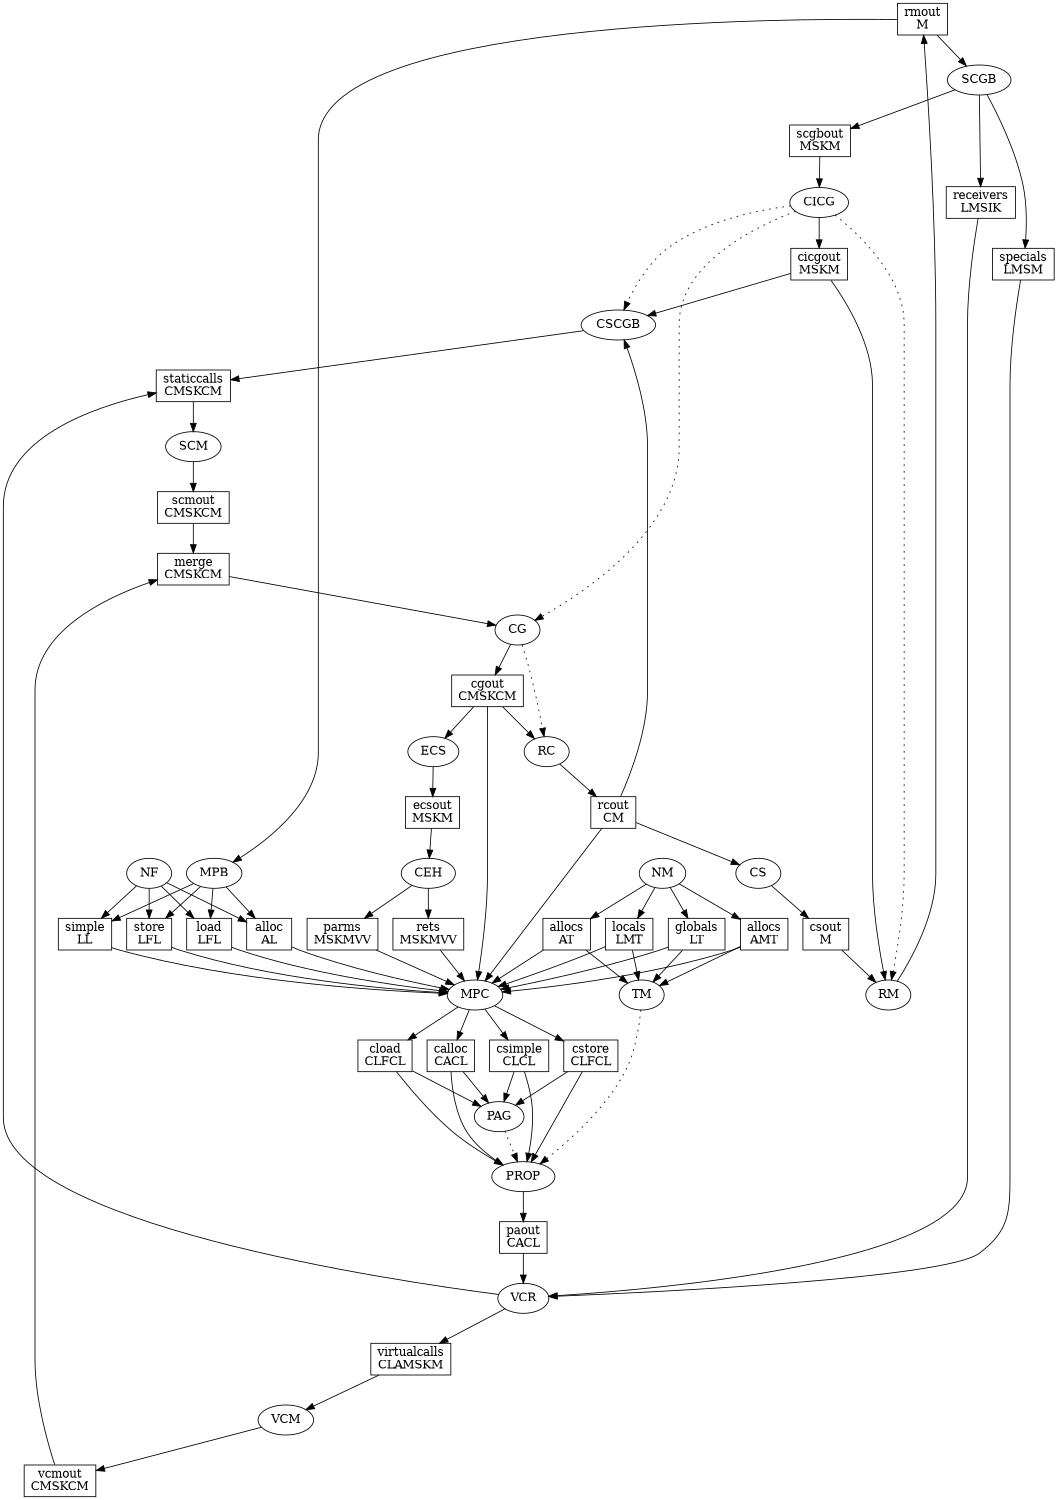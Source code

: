 digraph overview {
    size="7.5,10";
    mclimit=100.0;
    nslimit=100.0;
    node [shape=box];


    rmout [label="rmout\nM"];
    scgbout [label="scgbout\nMSKM"];
    receivers [label="receivers\nLMSIK"];
    specials [label="specials\nLMSM"];
    cicgout [label="cicgout\nMSKM"];

    staticcalls [label="staticcalls\nCMSKCM"];
    scmout [label="scmout\nCMSKCM"];
    cgout [label="cgout\nCMSKCM"];
    ecsout [label="ecsout\nMSKM"];
    rcout [label="rcout\nCM"];
    csout [label="csout\nM"];
    parms [label="parms\nMSKMVV"];
    rets [label="rets\nMSKMVV"];

    merge [label="merge\nCMSKCM"];

    locals [label="locals\nLMT"];
    globals [label="globals\nLT"];
    localallocs [label="allocs\nAMT"];
    globalallocs [label="allocs\nAT"];

    simple [label="simple\nLL"];
    store [label="store\nLFL"];
    load [label="load\nLFL"];
    alloc [label="alloc\nAL"];

    csimple [label="csimple\nCLCL"];
    cstore [label="cstore\nCLFCL"];
    cload [label="cload\nCLFCL"];
    calloc [label="calloc\nCACL"];

    paout [label="paout\nCACL"];

    virtualcalls [label="virtualcalls\nCLAMSKM"];

    vcmout [label="vcmout\nCMSKCM"];

    node [shape=ellipse];

    NM -> locals;
    NM -> globals;
    NM -> localallocs;
    NM -> globalallocs;

    scgbout -> CICG -> cicgout;
    cicgout -> RM -> rmout;
    CICG -> RM [style=dotted];

    rmout -> SCGB -> scgbout;
    SCGB -> receivers;
    SCGB -> specials;

    scmout -> merge;
    vcmout -> merge;
    merge -> CG -> cgout;
    CICG -> CG [style=dotted];

    cgout -> RC -> rcout;
    CG -> RC [style=dotted];

    rcout -> CS -> csout;
    csout -> RM;

    rcout -> CSCGB -> staticcalls;
    cicgout -> CSCGB;
    CICG -> CSCGB [style=dotted];

    rmout -> MPB;
    MPB -> simple;
    MPB -> store;
    MPB -> load;
    MPB -> alloc;

    simple -> MPC;
    store -> MPC;
    load -> MPC;
    alloc -> MPC;
    locals -> MPC;
    globals -> MPC;
    localallocs -> MPC;
    globalallocs -> MPC;
    rcout -> MPC;
    parms -> MPC;
    rets -> MPC;
    cgout -> MPC;
    MPC -> csimple;
    MPC -> cstore;
    MPC -> cload;
    MPC -> calloc;

    csimple -> PAG;
    cload -> PAG;
    cstore -> PAG;
    calloc -> PAG;

    csimple -> PROP;
    cload -> PROP;
    cstore -> PROP;
    calloc -> PROP;
    PROP -> paout;
    PAG -> PROP [style=dotted];

    receivers -> VCR;
    specials -> VCR;
    paout -> VCR;
    VCR -> virtualcalls;
    VCR -> staticcalls;

    virtualcalls -> VCM -> vcmout;

    staticcalls -> SCM -> scmout;

    cgout -> ECS -> ecsout;

    ecsout -> CEH -> parms;
    CEH -> rets;

    NF -> simple;
    NF -> load;
    NF -> store;
    NF -> alloc;

    locals -> TM;
    globals -> TM;
    localallocs -> TM;
    globalallocs -> TM;
    TM -> PROP [style=dotted];
}

